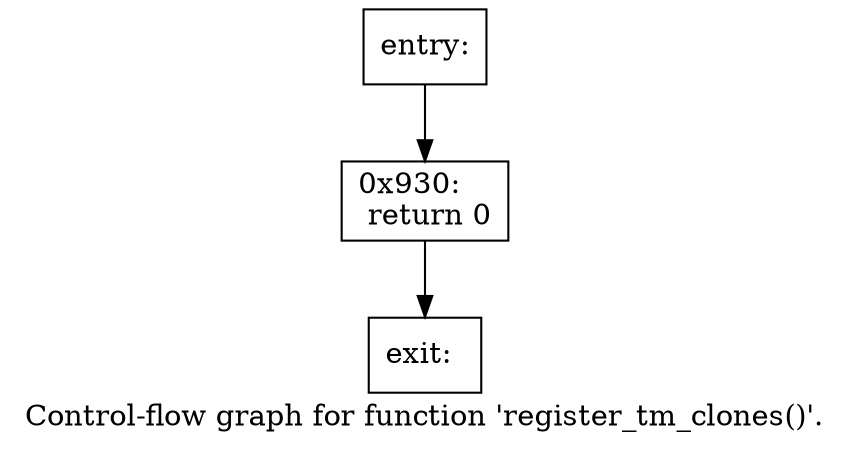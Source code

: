 digraph "Control-flow graph for function 'register_tm_clones()'." {
  label="Control-flow graph for function 'register_tm_clones()'.";
  node [shape=record];

  Node0774B3E8 [label="{entry:\l}"];
  Node0774B3E8 -> Node0774B7D8;
  Node0774B7D8 [label="{0x930:\l  return 0\l}"];
  Node0774B7D8 -> Node0774B790;
  Node0774B790 [label="{exit:\l}"];

}
